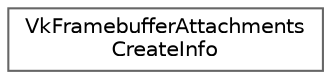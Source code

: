 digraph "类继承关系图"
{
 // LATEX_PDF_SIZE
  bgcolor="transparent";
  edge [fontname=Helvetica,fontsize=10,labelfontname=Helvetica,labelfontsize=10];
  node [fontname=Helvetica,fontsize=10,shape=box,height=0.2,width=0.4];
  rankdir="LR";
  Node0 [id="Node000000",label="VkFramebufferAttachments\lCreateInfo",height=0.2,width=0.4,color="grey40", fillcolor="white", style="filled",URL="$struct_vk_framebuffer_attachments_create_info.html",tooltip=" "];
}
